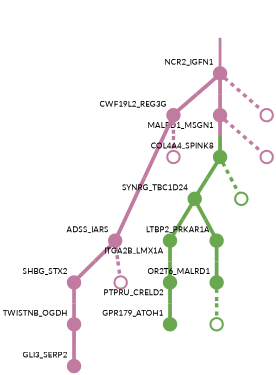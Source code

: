 strict digraph  {
graph[splines=false]; nodesep=0.7; rankdir=TB; ranksep=0.6; forcelabels=true; dpi=600; size=2.5;
0 [color="#c27ba0ff", fillcolor="#c27ba0ff", fixedsize=true, fontname=Lato, fontsize="12pt", height="0.25", label="", penwidth=3, shape=circle, style=filled, xlabel=NCR2_IGFN1];
10 [color="#c27ba0ff", fillcolor="#c27ba0ff", fixedsize=true, fontname=Lato, fontsize="12pt", height="0.25", label="", penwidth=3, shape=circle, style=filled, xlabel=CWF19L2_REG3G];
13 [color="#c27ba0ff", fillcolor="#c27ba0ff", fixedsize=true, fontname=Lato, fontsize="12pt", height="0.25", label="", penwidth=3, shape=circle, style=filled, xlabel=MALRD1_MSGN1];
16 [color="#c27ba0ff", fillcolor="#c27ba0ff", fixedsize=true, fontname=Lato, fontsize="12pt", height="0.25", label="", penwidth=3, shape=circle, style=solid, xlabel=""];
1 [color="#c27ba0ff", fillcolor="#c27ba0ff", fixedsize=true, fontname=Lato, fontsize="12pt", height="0.25", label="", penwidth=3, shape=circle, style=filled, xlabel=ADSS_IARS];
9 [color="#c27ba0ff", fillcolor="#c27ba0ff", fixedsize=true, fontname=Lato, fontsize="12pt", height="0.25", label="", penwidth=3, shape=circle, style=filled, xlabel=SHBG_STX2];
17 [color="#c27ba0ff", fillcolor="#c27ba0ff", fixedsize=true, fontname=Lato, fontsize="12pt", height="0.25", label="", penwidth=3, shape=circle, style=solid, xlabel=""];
2 [color="#6aa84fff", fillcolor="#6aa84fff", fixedsize=true, fontname=Lato, fontsize="12pt", height="0.25", label="", penwidth=3, shape=circle, style=filled, xlabel=SYNRG_TBC1D24];
7 [color="#6aa84fff", fillcolor="#6aa84fff", fixedsize=true, fontname=Lato, fontsize="12pt", height="0.25", label="", penwidth=3, shape=circle, style=filled, xlabel=ITGA2B_LMX1A];
8 [color="#6aa84fff", fillcolor="#6aa84fff", fixedsize=true, fontname=Lato, fontsize="12pt", height="0.25", label="", penwidth=3, shape=circle, style=filled, xlabel=LTBP2_PRKAR1A];
3 [color="#6aa84fff", fillcolor="#6aa84fff", fixedsize=true, fontname=Lato, fontsize="12pt", height="0.25", label="", penwidth=3, shape=circle, style=filled, xlabel=COL4A4_SPINK8];
14 [color="#6aa84fff", fillcolor="#6aa84fff", fixedsize=true, fontname=Lato, fontsize="12pt", height="0.25", label="", penwidth=3, shape=circle, style=solid, xlabel=""];
4 [color="#6aa84fff", fillcolor="#6aa84fff", fixedsize=true, fontname=Lato, fontsize="12pt", height="0.25", label="", penwidth=3, shape=circle, style=filled, xlabel=OR2T6_MALRD1];
15 [color="#6aa84fff", fillcolor="#6aa84fff", fixedsize=true, fontname=Lato, fontsize="12pt", height="0.25", label="", penwidth=3, shape=circle, style=solid, xlabel=""];
11 [color="#6aa84fff", fillcolor="#6aa84fff", fixedsize=true, fontname=Lato, fontsize="12pt", height="0.25", label="", penwidth=3, shape=circle, style=filled, xlabel=PTPRU_CRELD2];
12 [color="#c27ba0ff", fillcolor="#c27ba0ff", fixedsize=true, fontname=Lato, fontsize="12pt", height="0.25", label="", penwidth=3, shape=circle, style=filled, xlabel=TWISTNB_OGDH];
18 [color="#c27ba0ff", fillcolor="#c27ba0ff", fixedsize=true, fontname=Lato, fontsize="12pt", height="0.25", label="", penwidth=3, shape=circle, style=solid, xlabel=""];
6 [color="#6aa84fff", fillcolor="#6aa84fff", fixedsize=true, fontname=Lato, fontsize="12pt", height="0.25", label="", penwidth=3, shape=circle, style=filled, xlabel=GPR179_ATOH1];
5 [color="#c27ba0ff", fillcolor="#c27ba0ff", fixedsize=true, fontname=Lato, fontsize="12pt", height="0.25", label="", penwidth=3, shape=circle, style=filled, xlabel=GLI3_SERP2];
19 [color="#c27ba0ff", fillcolor="#c27ba0ff", fixedsize=true, fontname=Lato, fontsize="12pt", height="0.25", label="", penwidth=3, shape=circle, style=solid, xlabel=""];
normal [label="", penwidth=3, style=invis, xlabel=NCR2_IGFN1];
0 -> 10  [arrowsize=0, color="#c27ba0ff;0.5:#c27ba0ff", minlen="1.0130890607833862", penwidth="5.5", style=solid];
0 -> 13  [arrowsize=0, color="#c27ba0ff;0.5:#c27ba0ff", minlen="1.0065444707870483", penwidth="5.5", style=solid];
0 -> 16  [arrowsize=0, color="#c27ba0ff;0.5:#c27ba0ff", minlen="1.003272294998169", penwidth=5, style=dashed];
10 -> 1  [arrowsize=0, color="#c27ba0ff;0.5:#c27ba0ff", minlen="3.0", penwidth="5.5", style=solid];
10 -> 18  [arrowsize=0, color="#c27ba0ff;0.5:#c27ba0ff", minlen="1.003272294998169", penwidth=5, style=dashed];
13 -> 3  [arrowsize=0, color="#c27ba0ff;0.5:#6aa84fff", minlen="1.1806282997131348", penwidth="5.5", style=solid];
13 -> 19  [arrowsize=0, color="#c27ba0ff;0.5:#c27ba0ff", minlen="1.003272294998169", penwidth=5, style=dashed];
1 -> 9  [arrowsize=0, color="#c27ba0ff;0.5:#c27ba0ff", minlen="1.0235601663589478", penwidth="5.5", style=solid];
1 -> 17  [arrowsize=0, color="#c27ba0ff;0.5:#c27ba0ff", minlen="1.003272294998169", penwidth=5, style=dashed];
9 -> 12  [arrowsize=0, color="#c27ba0ff;0.5:#c27ba0ff", minlen="1.010471224784851", penwidth="5.5", style=solid];
2 -> 7  [arrowsize=0, color="#6aa84fff;0.5:#6aa84fff", minlen="1.083769679069519", penwidth="5.5", style=solid];
2 -> 8  [arrowsize=0, color="#6aa84fff;0.5:#6aa84fff", minlen="1.0458115339279175", penwidth="5.5", style=solid];
7 -> 11  [arrowsize=0, color="#6aa84fff;0.5:#6aa84fff", minlen="1.0117801427841187", penwidth="5.5", style=solid];
8 -> 4  [arrowsize=0, color="#6aa84fff;0.5:#6aa84fff", minlen="1.1544502973556519", penwidth="5.5", style=solid];
3 -> 2  [arrowsize=0, color="#6aa84fff;0.5:#6aa84fff", minlen="1.2225130796432495", penwidth="5.5", style=solid];
3 -> 14  [arrowsize=0, color="#6aa84fff;0.5:#6aa84fff", minlen="1.003272294998169", penwidth=5, style=dashed];
4 -> 15  [arrowsize=0, color="#6aa84fff;0.5:#6aa84fff", minlen="1.003272294998169", penwidth=5, style=dashed];
11 -> 6  [arrowsize=0, color="#6aa84fff;0.5:#6aa84fff", minlen="1.1348167657852173", penwidth="5.5", style=solid];
12 -> 5  [arrowsize=0, color="#c27ba0ff;0.5:#c27ba0ff", minlen="1.1374346017837524", penwidth="5.5", style=solid];
normal -> 0  [arrowsize=0, color="#c27ba0ff", label="", penwidth=4, style=solid];
}
